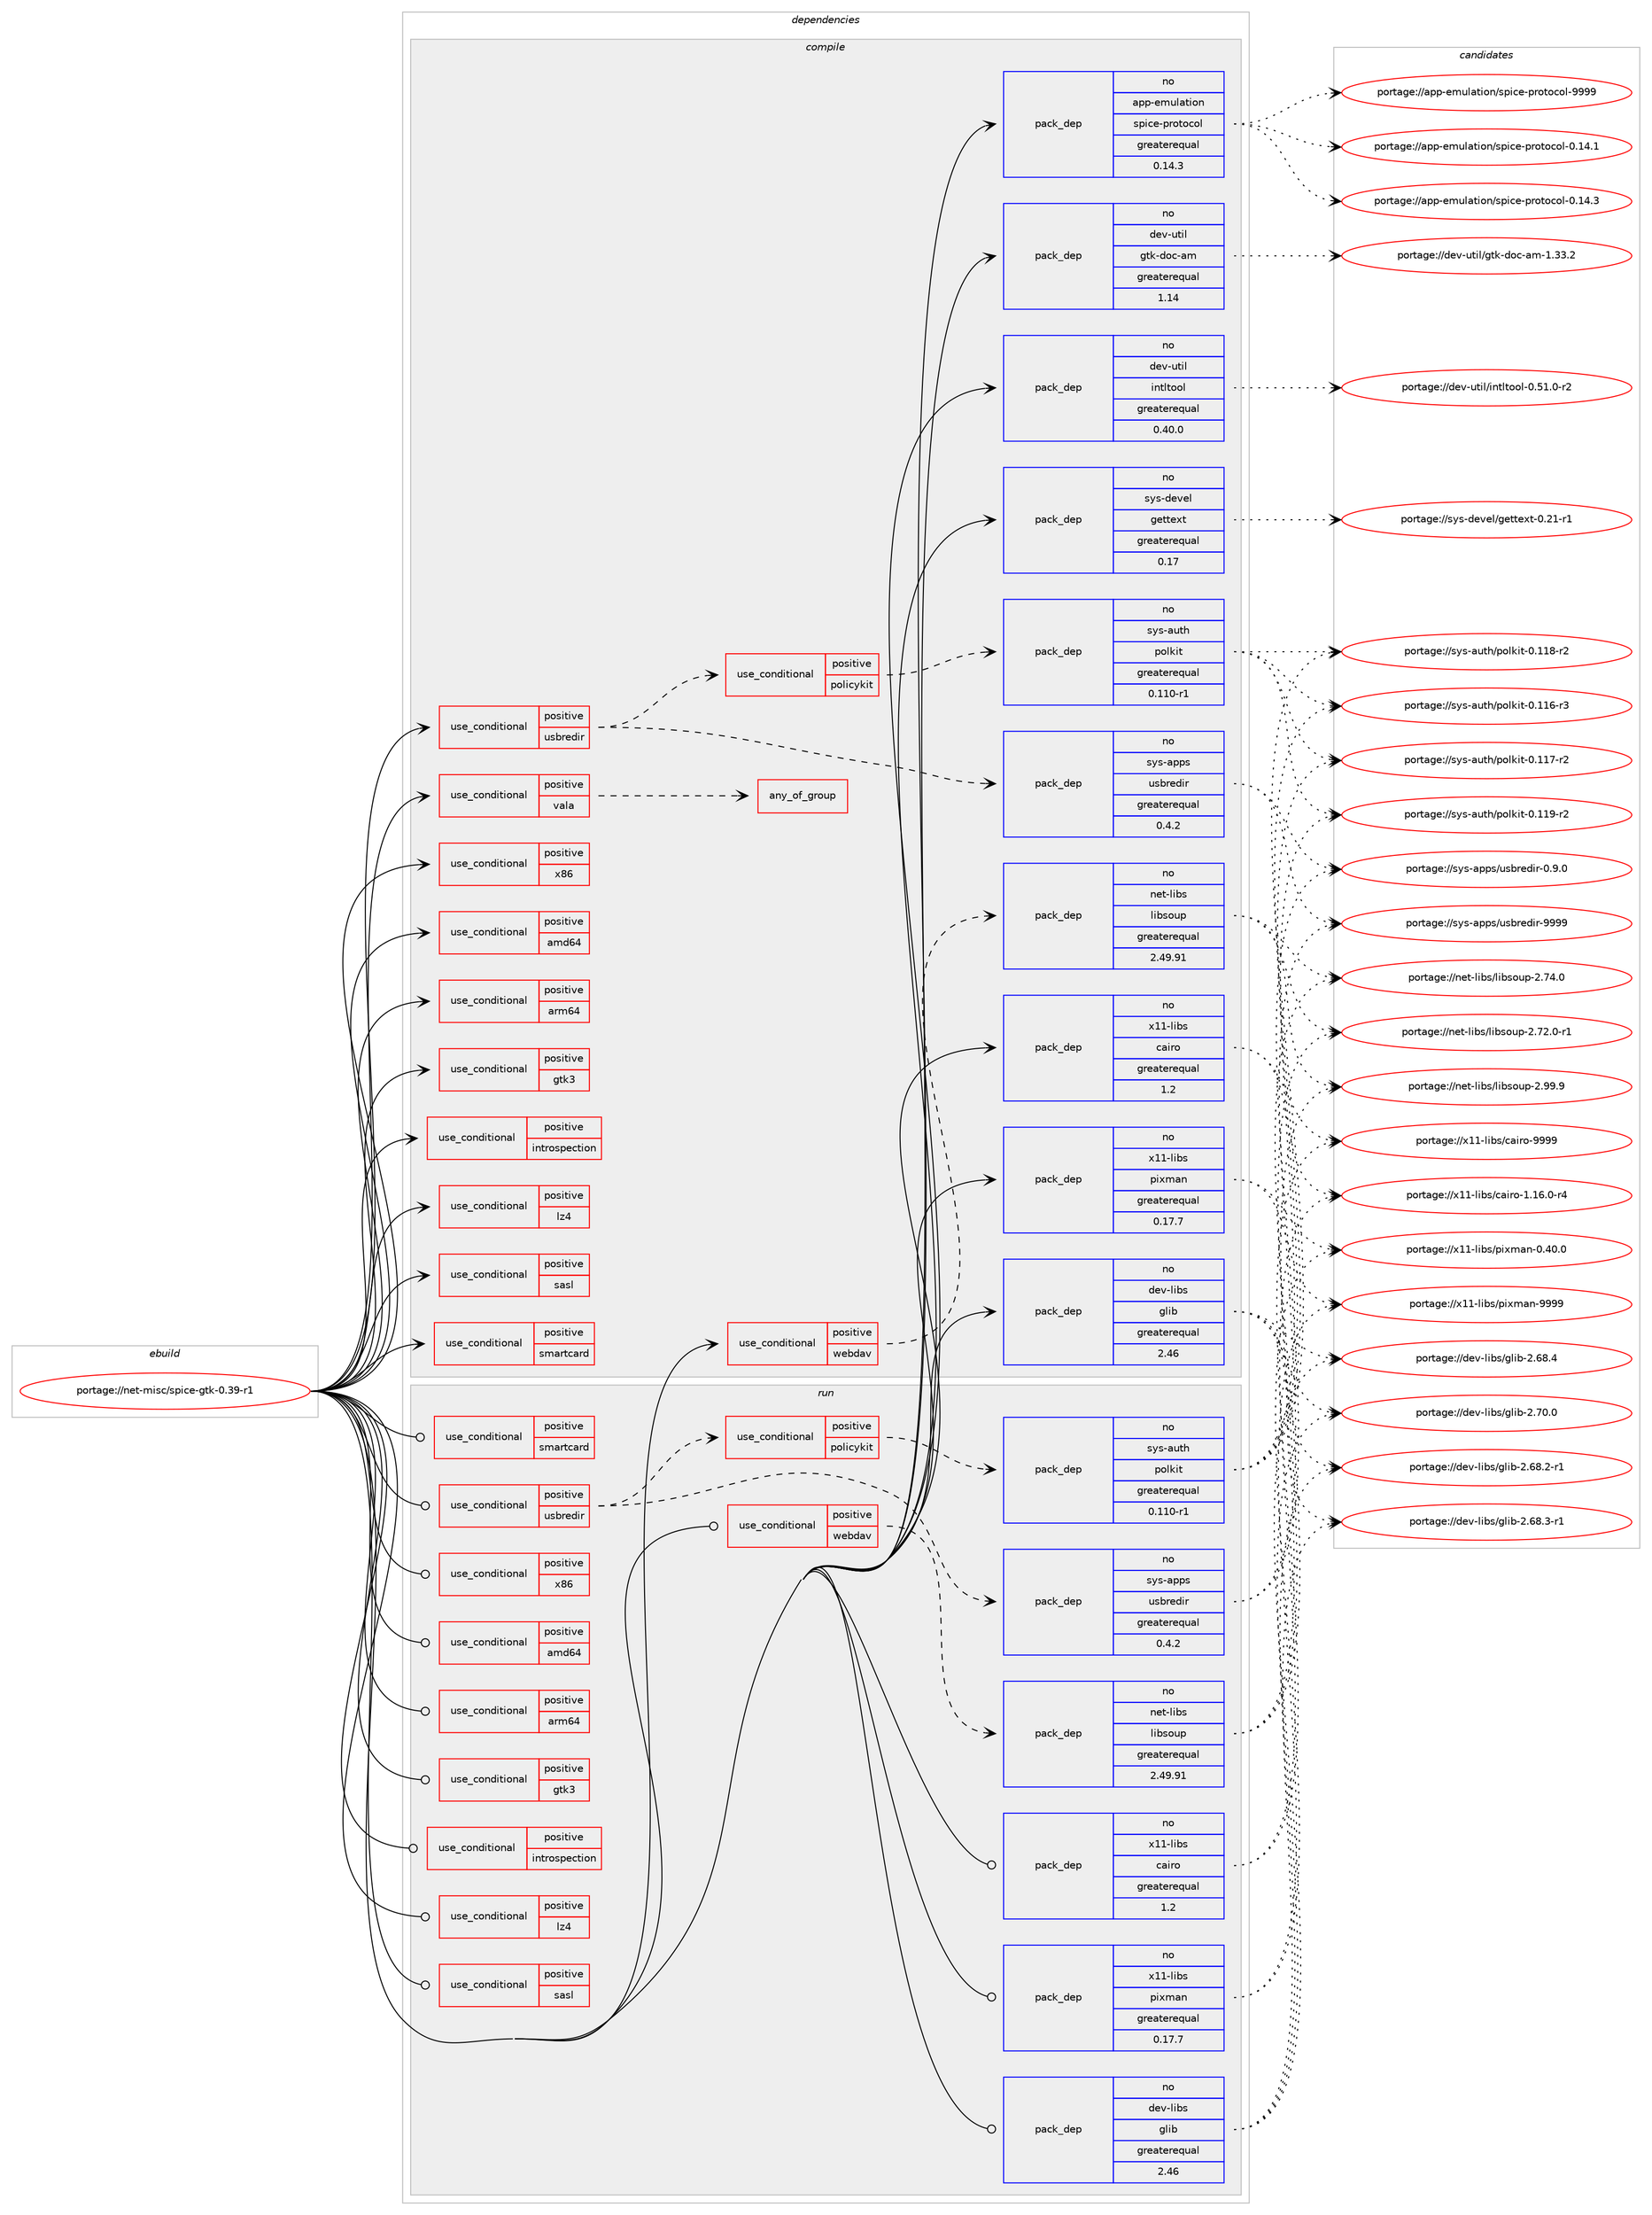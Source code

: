 digraph prolog {

# *************
# Graph options
# *************

newrank=true;
concentrate=true;
compound=true;
graph [rankdir=LR,fontname=Helvetica,fontsize=10,ranksep=1.5];#, ranksep=2.5, nodesep=0.2];
edge  [arrowhead=vee];
node  [fontname=Helvetica,fontsize=10];

# **********
# The ebuild
# **********

subgraph cluster_leftcol {
color=gray;
rank=same;
label=<<i>ebuild</i>>;
id [label="portage://net-misc/spice-gtk-0.39-r1", color=red, width=4, href="../net-misc/spice-gtk-0.39-r1.svg"];
}

# ****************
# The dependencies
# ****************

subgraph cluster_midcol {
color=gray;
label=<<i>dependencies</i>>;
subgraph cluster_compile {
fillcolor="#eeeeee";
style=filled;
label=<<i>compile</i>>;
subgraph cond232 {
dependency401 [label=<<TABLE BORDER="0" CELLBORDER="1" CELLSPACING="0" CELLPADDING="4"><TR><TD ROWSPAN="3" CELLPADDING="10">use_conditional</TD></TR><TR><TD>positive</TD></TR><TR><TD>amd64</TD></TR></TABLE>>, shape=none, color=red];
# *** BEGIN UNKNOWN DEPENDENCY TYPE (TODO) ***
# dependency401 -> package_dependency(portage://net-misc/spice-gtk-0.39-r1,install,no,x11-libs,libva,none,[,,],any_same_slot,[])
# *** END UNKNOWN DEPENDENCY TYPE (TODO) ***

}
id:e -> dependency401:w [weight=20,style="solid",arrowhead="vee"];
subgraph cond233 {
dependency402 [label=<<TABLE BORDER="0" CELLBORDER="1" CELLSPACING="0" CELLPADDING="4"><TR><TD ROWSPAN="3" CELLPADDING="10">use_conditional</TD></TR><TR><TD>positive</TD></TR><TR><TD>arm64</TD></TR></TABLE>>, shape=none, color=red];
# *** BEGIN UNKNOWN DEPENDENCY TYPE (TODO) ***
# dependency402 -> package_dependency(portage://net-misc/spice-gtk-0.39-r1,install,no,x11-libs,libva,none,[,,],any_same_slot,[])
# *** END UNKNOWN DEPENDENCY TYPE (TODO) ***

}
id:e -> dependency402:w [weight=20,style="solid",arrowhead="vee"];
subgraph cond234 {
dependency403 [label=<<TABLE BORDER="0" CELLBORDER="1" CELLSPACING="0" CELLPADDING="4"><TR><TD ROWSPAN="3" CELLPADDING="10">use_conditional</TD></TR><TR><TD>positive</TD></TR><TR><TD>gtk3</TD></TR></TABLE>>, shape=none, color=red];
# *** BEGIN UNKNOWN DEPENDENCY TYPE (TODO) ***
# dependency403 -> package_dependency(portage://net-misc/spice-gtk-0.39-r1,install,no,x11-libs,gtk+,none,[,,],[slot(3)],[use(optenable(introspection),none)])
# *** END UNKNOWN DEPENDENCY TYPE (TODO) ***

}
id:e -> dependency403:w [weight=20,style="solid",arrowhead="vee"];
subgraph cond235 {
dependency404 [label=<<TABLE BORDER="0" CELLBORDER="1" CELLSPACING="0" CELLPADDING="4"><TR><TD ROWSPAN="3" CELLPADDING="10">use_conditional</TD></TR><TR><TD>positive</TD></TR><TR><TD>introspection</TD></TR></TABLE>>, shape=none, color=red];
# *** BEGIN UNKNOWN DEPENDENCY TYPE (TODO) ***
# dependency404 -> package_dependency(portage://net-misc/spice-gtk-0.39-r1,install,no,dev-libs,gobject-introspection,none,[,,],[],[])
# *** END UNKNOWN DEPENDENCY TYPE (TODO) ***

}
id:e -> dependency404:w [weight=20,style="solid",arrowhead="vee"];
subgraph cond236 {
dependency405 [label=<<TABLE BORDER="0" CELLBORDER="1" CELLSPACING="0" CELLPADDING="4"><TR><TD ROWSPAN="3" CELLPADDING="10">use_conditional</TD></TR><TR><TD>positive</TD></TR><TR><TD>lz4</TD></TR></TABLE>>, shape=none, color=red];
# *** BEGIN UNKNOWN DEPENDENCY TYPE (TODO) ***
# dependency405 -> package_dependency(portage://net-misc/spice-gtk-0.39-r1,install,no,app-arch,lz4,none,[,,],[],[])
# *** END UNKNOWN DEPENDENCY TYPE (TODO) ***

}
id:e -> dependency405:w [weight=20,style="solid",arrowhead="vee"];
subgraph cond237 {
dependency406 [label=<<TABLE BORDER="0" CELLBORDER="1" CELLSPACING="0" CELLPADDING="4"><TR><TD ROWSPAN="3" CELLPADDING="10">use_conditional</TD></TR><TR><TD>positive</TD></TR><TR><TD>sasl</TD></TR></TABLE>>, shape=none, color=red];
# *** BEGIN UNKNOWN DEPENDENCY TYPE (TODO) ***
# dependency406 -> package_dependency(portage://net-misc/spice-gtk-0.39-r1,install,no,dev-libs,cyrus-sasl,none,[,,],[],[])
# *** END UNKNOWN DEPENDENCY TYPE (TODO) ***

}
id:e -> dependency406:w [weight=20,style="solid",arrowhead="vee"];
subgraph cond238 {
dependency407 [label=<<TABLE BORDER="0" CELLBORDER="1" CELLSPACING="0" CELLPADDING="4"><TR><TD ROWSPAN="3" CELLPADDING="10">use_conditional</TD></TR><TR><TD>positive</TD></TR><TR><TD>smartcard</TD></TR></TABLE>>, shape=none, color=red];
# *** BEGIN UNKNOWN DEPENDENCY TYPE (TODO) ***
# dependency407 -> package_dependency(portage://net-misc/spice-gtk-0.39-r1,install,no,app-emulation,qemu,none,[,,],[],[use(enable(smartcard),none)])
# *** END UNKNOWN DEPENDENCY TYPE (TODO) ***

}
id:e -> dependency407:w [weight=20,style="solid",arrowhead="vee"];
subgraph cond239 {
dependency408 [label=<<TABLE BORDER="0" CELLBORDER="1" CELLSPACING="0" CELLPADDING="4"><TR><TD ROWSPAN="3" CELLPADDING="10">use_conditional</TD></TR><TR><TD>positive</TD></TR><TR><TD>usbredir</TD></TR></TABLE>>, shape=none, color=red];
# *** BEGIN UNKNOWN DEPENDENCY TYPE (TODO) ***
# dependency408 -> package_dependency(portage://net-misc/spice-gtk-0.39-r1,install,no,sys-apps,hwids,none,[,,],[],[])
# *** END UNKNOWN DEPENDENCY TYPE (TODO) ***

subgraph pack164 {
dependency409 [label=<<TABLE BORDER="0" CELLBORDER="1" CELLSPACING="0" CELLPADDING="4" WIDTH="220"><TR><TD ROWSPAN="6" CELLPADDING="30">pack_dep</TD></TR><TR><TD WIDTH="110">no</TD></TR><TR><TD>sys-apps</TD></TR><TR><TD>usbredir</TD></TR><TR><TD>greaterequal</TD></TR><TR><TD>0.4.2</TD></TR></TABLE>>, shape=none, color=blue];
}
dependency408:e -> dependency409:w [weight=20,style="dashed",arrowhead="vee"];
# *** BEGIN UNKNOWN DEPENDENCY TYPE (TODO) ***
# dependency408 -> package_dependency(portage://net-misc/spice-gtk-0.39-r1,install,no,virtual,libusb,none,[,,],[slot(1)],[])
# *** END UNKNOWN DEPENDENCY TYPE (TODO) ***

subgraph cond240 {
dependency410 [label=<<TABLE BORDER="0" CELLBORDER="1" CELLSPACING="0" CELLPADDING="4"><TR><TD ROWSPAN="3" CELLPADDING="10">use_conditional</TD></TR><TR><TD>positive</TD></TR><TR><TD>policykit</TD></TR></TABLE>>, shape=none, color=red];
# *** BEGIN UNKNOWN DEPENDENCY TYPE (TODO) ***
# dependency410 -> package_dependency(portage://net-misc/spice-gtk-0.39-r1,install,no,sys-apps,acl,none,[,,],[],[])
# *** END UNKNOWN DEPENDENCY TYPE (TODO) ***

subgraph pack165 {
dependency411 [label=<<TABLE BORDER="0" CELLBORDER="1" CELLSPACING="0" CELLPADDING="4" WIDTH="220"><TR><TD ROWSPAN="6" CELLPADDING="30">pack_dep</TD></TR><TR><TD WIDTH="110">no</TD></TR><TR><TD>sys-auth</TD></TR><TR><TD>polkit</TD></TR><TR><TD>greaterequal</TD></TR><TR><TD>0.110-r1</TD></TR></TABLE>>, shape=none, color=blue];
}
dependency410:e -> dependency411:w [weight=20,style="dashed",arrowhead="vee"];
}
dependency408:e -> dependency410:w [weight=20,style="dashed",arrowhead="vee"];
}
id:e -> dependency408:w [weight=20,style="solid",arrowhead="vee"];
subgraph cond241 {
dependency412 [label=<<TABLE BORDER="0" CELLBORDER="1" CELLSPACING="0" CELLPADDING="4"><TR><TD ROWSPAN="3" CELLPADDING="10">use_conditional</TD></TR><TR><TD>positive</TD></TR><TR><TD>vala</TD></TR></TABLE>>, shape=none, color=red];
subgraph any7 {
dependency413 [label=<<TABLE BORDER="0" CELLBORDER="1" CELLSPACING="0" CELLPADDING="4"><TR><TD CELLPADDING="10">any_of_group</TD></TR></TABLE>>, shape=none, color=red];# *** BEGIN UNKNOWN DEPENDENCY TYPE (TODO) ***
# dependency413 -> package_dependency(portage://net-misc/spice-gtk-0.39-r1,install,no,dev-lang,vala,none,[,,],[slot(0.52)],[use(enable(vapigen),positive)])
# *** END UNKNOWN DEPENDENCY TYPE (TODO) ***

# *** BEGIN UNKNOWN DEPENDENCY TYPE (TODO) ***
# dependency413 -> package_dependency(portage://net-misc/spice-gtk-0.39-r1,install,no,dev-lang,vala,none,[,,],[slot(0.50)],[use(enable(vapigen),positive)])
# *** END UNKNOWN DEPENDENCY TYPE (TODO) ***

# *** BEGIN UNKNOWN DEPENDENCY TYPE (TODO) ***
# dependency413 -> package_dependency(portage://net-misc/spice-gtk-0.39-r1,install,no,dev-lang,vala,none,[,,],[slot(0.48)],[use(enable(vapigen),positive)])
# *** END UNKNOWN DEPENDENCY TYPE (TODO) ***

# *** BEGIN UNKNOWN DEPENDENCY TYPE (TODO) ***
# dependency413 -> package_dependency(portage://net-misc/spice-gtk-0.39-r1,install,no,dev-lang,vala,none,[,,],[slot(0.46)],[use(enable(vapigen),positive)])
# *** END UNKNOWN DEPENDENCY TYPE (TODO) ***

# *** BEGIN UNKNOWN DEPENDENCY TYPE (TODO) ***
# dependency413 -> package_dependency(portage://net-misc/spice-gtk-0.39-r1,install,no,dev-lang,vala,none,[,,],[slot(0.44)],[use(enable(vapigen),positive)])
# *** END UNKNOWN DEPENDENCY TYPE (TODO) ***

}
dependency412:e -> dependency413:w [weight=20,style="dashed",arrowhead="vee"];
}
id:e -> dependency412:w [weight=20,style="solid",arrowhead="vee"];
subgraph cond242 {
dependency414 [label=<<TABLE BORDER="0" CELLBORDER="1" CELLSPACING="0" CELLPADDING="4"><TR><TD ROWSPAN="3" CELLPADDING="10">use_conditional</TD></TR><TR><TD>positive</TD></TR><TR><TD>webdav</TD></TR></TABLE>>, shape=none, color=red];
# *** BEGIN UNKNOWN DEPENDENCY TYPE (TODO) ***
# dependency414 -> package_dependency(portage://net-misc/spice-gtk-0.39-r1,install,no,net-libs,phodav,none,[,,],[slot(2.0)],[])
# *** END UNKNOWN DEPENDENCY TYPE (TODO) ***

subgraph pack166 {
dependency415 [label=<<TABLE BORDER="0" CELLBORDER="1" CELLSPACING="0" CELLPADDING="4" WIDTH="220"><TR><TD ROWSPAN="6" CELLPADDING="30">pack_dep</TD></TR><TR><TD WIDTH="110">no</TD></TR><TR><TD>net-libs</TD></TR><TR><TD>libsoup</TD></TR><TR><TD>greaterequal</TD></TR><TR><TD>2.49.91</TD></TR></TABLE>>, shape=none, color=blue];
}
dependency414:e -> dependency415:w [weight=20,style="dashed",arrowhead="vee"];
}
id:e -> dependency414:w [weight=20,style="solid",arrowhead="vee"];
subgraph cond243 {
dependency416 [label=<<TABLE BORDER="0" CELLBORDER="1" CELLSPACING="0" CELLPADDING="4"><TR><TD ROWSPAN="3" CELLPADDING="10">use_conditional</TD></TR><TR><TD>positive</TD></TR><TR><TD>x86</TD></TR></TABLE>>, shape=none, color=red];
# *** BEGIN UNKNOWN DEPENDENCY TYPE (TODO) ***
# dependency416 -> package_dependency(portage://net-misc/spice-gtk-0.39-r1,install,no,x11-libs,libva,none,[,,],any_same_slot,[])
# *** END UNKNOWN DEPENDENCY TYPE (TODO) ***

}
id:e -> dependency416:w [weight=20,style="solid",arrowhead="vee"];
subgraph pack167 {
dependency417 [label=<<TABLE BORDER="0" CELLBORDER="1" CELLSPACING="0" CELLPADDING="4" WIDTH="220"><TR><TD ROWSPAN="6" CELLPADDING="30">pack_dep</TD></TR><TR><TD WIDTH="110">no</TD></TR><TR><TD>app-emulation</TD></TR><TR><TD>spice-protocol</TD></TR><TR><TD>greaterequal</TD></TR><TR><TD>0.14.3</TD></TR></TABLE>>, shape=none, color=blue];
}
id:e -> dependency417:w [weight=20,style="solid",arrowhead="vee"];
subgraph pack168 {
dependency418 [label=<<TABLE BORDER="0" CELLBORDER="1" CELLSPACING="0" CELLPADDING="4" WIDTH="220"><TR><TD ROWSPAN="6" CELLPADDING="30">pack_dep</TD></TR><TR><TD WIDTH="110">no</TD></TR><TR><TD>dev-libs</TD></TR><TR><TD>glib</TD></TR><TR><TD>greaterequal</TD></TR><TR><TD>2.46</TD></TR></TABLE>>, shape=none, color=blue];
}
id:e -> dependency418:w [weight=20,style="solid",arrowhead="vee"];
# *** BEGIN UNKNOWN DEPENDENCY TYPE (TODO) ***
# id -> package_dependency(portage://net-misc/spice-gtk-0.39-r1,install,no,dev-libs,json-glib,none,[,,],[slot(0),equal],[])
# *** END UNKNOWN DEPENDENCY TYPE (TODO) ***

# *** BEGIN UNKNOWN DEPENDENCY TYPE (TODO) ***
# id -> package_dependency(portage://net-misc/spice-gtk-0.39-r1,install,no,dev-libs,openssl,none,[,,],[slot(0),equal],[])
# *** END UNKNOWN DEPENDENCY TYPE (TODO) ***

# *** BEGIN UNKNOWN DEPENDENCY TYPE (TODO) ***
# id -> package_dependency(portage://net-misc/spice-gtk-0.39-r1,install,no,dev-perl,Text-CSV,none,[,,],[],[])
# *** END UNKNOWN DEPENDENCY TYPE (TODO) ***

# *** BEGIN UNKNOWN DEPENDENCY TYPE (TODO) ***
# id -> package_dependency(portage://net-misc/spice-gtk-0.39-r1,install,no,dev-util,glib-utils,none,[,,],[],[])
# *** END UNKNOWN DEPENDENCY TYPE (TODO) ***

subgraph pack169 {
dependency419 [label=<<TABLE BORDER="0" CELLBORDER="1" CELLSPACING="0" CELLPADDING="4" WIDTH="220"><TR><TD ROWSPAN="6" CELLPADDING="30">pack_dep</TD></TR><TR><TD WIDTH="110">no</TD></TR><TR><TD>dev-util</TD></TR><TR><TD>gtk-doc-am</TD></TR><TR><TD>greaterequal</TD></TR><TR><TD>1.14</TD></TR></TABLE>>, shape=none, color=blue];
}
id:e -> dependency419:w [weight=20,style="solid",arrowhead="vee"];
subgraph pack170 {
dependency420 [label=<<TABLE BORDER="0" CELLBORDER="1" CELLSPACING="0" CELLPADDING="4" WIDTH="220"><TR><TD ROWSPAN="6" CELLPADDING="30">pack_dep</TD></TR><TR><TD WIDTH="110">no</TD></TR><TR><TD>dev-util</TD></TR><TR><TD>intltool</TD></TR><TR><TD>greaterequal</TD></TR><TR><TD>0.40.0</TD></TR></TABLE>>, shape=none, color=blue];
}
id:e -> dependency420:w [weight=20,style="solid",arrowhead="vee"];
# *** BEGIN UNKNOWN DEPENDENCY TYPE (TODO) ***
# id -> package_dependency(portage://net-misc/spice-gtk-0.39-r1,install,no,media-libs,gst-plugins-base,none,[,,],[slot(1.0)],[])
# *** END UNKNOWN DEPENDENCY TYPE (TODO) ***

# *** BEGIN UNKNOWN DEPENDENCY TYPE (TODO) ***
# id -> package_dependency(portage://net-misc/spice-gtk-0.39-r1,install,no,media-libs,gst-plugins-good,none,[,,],[slot(1.0)],[])
# *** END UNKNOWN DEPENDENCY TYPE (TODO) ***

# *** BEGIN UNKNOWN DEPENDENCY TYPE (TODO) ***
# id -> package_dependency(portage://net-misc/spice-gtk-0.39-r1,install,no,media-libs,gstreamer,none,[,,],[slot(1.0)],[use(optenable(introspection),none)])
# *** END UNKNOWN DEPENDENCY TYPE (TODO) ***

# *** BEGIN UNKNOWN DEPENDENCY TYPE (TODO) ***
# id -> package_dependency(portage://net-misc/spice-gtk-0.39-r1,install,no,media-libs,opus,none,[,,],[],[])
# *** END UNKNOWN DEPENDENCY TYPE (TODO) ***

subgraph pack171 {
dependency421 [label=<<TABLE BORDER="0" CELLBORDER="1" CELLSPACING="0" CELLPADDING="4" WIDTH="220"><TR><TD ROWSPAN="6" CELLPADDING="30">pack_dep</TD></TR><TR><TD WIDTH="110">no</TD></TR><TR><TD>sys-devel</TD></TR><TR><TD>gettext</TD></TR><TR><TD>greaterequal</TD></TR><TR><TD>0.17</TD></TR></TABLE>>, shape=none, color=blue];
}
id:e -> dependency421:w [weight=20,style="solid",arrowhead="vee"];
# *** BEGIN UNKNOWN DEPENDENCY TYPE (TODO) ***
# id -> package_dependency(portage://net-misc/spice-gtk-0.39-r1,install,no,sys-libs,zlib,none,[,,],[],[])
# *** END UNKNOWN DEPENDENCY TYPE (TODO) ***

# *** BEGIN UNKNOWN DEPENDENCY TYPE (TODO) ***
# id -> package_dependency(portage://net-misc/spice-gtk-0.39-r1,install,no,virtual,jpeg,none,[,,],[slot(0),equal],[])
# *** END UNKNOWN DEPENDENCY TYPE (TODO) ***

# *** BEGIN UNKNOWN DEPENDENCY TYPE (TODO) ***
# id -> package_dependency(portage://net-misc/spice-gtk-0.39-r1,install,no,virtual,pkgconfig,none,[,,],[],[])
# *** END UNKNOWN DEPENDENCY TYPE (TODO) ***

subgraph pack172 {
dependency422 [label=<<TABLE BORDER="0" CELLBORDER="1" CELLSPACING="0" CELLPADDING="4" WIDTH="220"><TR><TD ROWSPAN="6" CELLPADDING="30">pack_dep</TD></TR><TR><TD WIDTH="110">no</TD></TR><TR><TD>x11-libs</TD></TR><TR><TD>cairo</TD></TR><TR><TD>greaterequal</TD></TR><TR><TD>1.2</TD></TR></TABLE>>, shape=none, color=blue];
}
id:e -> dependency422:w [weight=20,style="solid",arrowhead="vee"];
subgraph pack173 {
dependency423 [label=<<TABLE BORDER="0" CELLBORDER="1" CELLSPACING="0" CELLPADDING="4" WIDTH="220"><TR><TD ROWSPAN="6" CELLPADDING="30">pack_dep</TD></TR><TR><TD WIDTH="110">no</TD></TR><TR><TD>x11-libs</TD></TR><TR><TD>pixman</TD></TR><TR><TD>greaterequal</TD></TR><TR><TD>0.17.7</TD></TR></TABLE>>, shape=none, color=blue];
}
id:e -> dependency423:w [weight=20,style="solid",arrowhead="vee"];
}
subgraph cluster_compileandrun {
fillcolor="#eeeeee";
style=filled;
label=<<i>compile and run</i>>;
}
subgraph cluster_run {
fillcolor="#eeeeee";
style=filled;
label=<<i>run</i>>;
subgraph cond244 {
dependency424 [label=<<TABLE BORDER="0" CELLBORDER="1" CELLSPACING="0" CELLPADDING="4"><TR><TD ROWSPAN="3" CELLPADDING="10">use_conditional</TD></TR><TR><TD>positive</TD></TR><TR><TD>amd64</TD></TR></TABLE>>, shape=none, color=red];
# *** BEGIN UNKNOWN DEPENDENCY TYPE (TODO) ***
# dependency424 -> package_dependency(portage://net-misc/spice-gtk-0.39-r1,run,no,x11-libs,libva,none,[,,],any_same_slot,[])
# *** END UNKNOWN DEPENDENCY TYPE (TODO) ***

}
id:e -> dependency424:w [weight=20,style="solid",arrowhead="odot"];
subgraph cond245 {
dependency425 [label=<<TABLE BORDER="0" CELLBORDER="1" CELLSPACING="0" CELLPADDING="4"><TR><TD ROWSPAN="3" CELLPADDING="10">use_conditional</TD></TR><TR><TD>positive</TD></TR><TR><TD>arm64</TD></TR></TABLE>>, shape=none, color=red];
# *** BEGIN UNKNOWN DEPENDENCY TYPE (TODO) ***
# dependency425 -> package_dependency(portage://net-misc/spice-gtk-0.39-r1,run,no,x11-libs,libva,none,[,,],any_same_slot,[])
# *** END UNKNOWN DEPENDENCY TYPE (TODO) ***

}
id:e -> dependency425:w [weight=20,style="solid",arrowhead="odot"];
subgraph cond246 {
dependency426 [label=<<TABLE BORDER="0" CELLBORDER="1" CELLSPACING="0" CELLPADDING="4"><TR><TD ROWSPAN="3" CELLPADDING="10">use_conditional</TD></TR><TR><TD>positive</TD></TR><TR><TD>gtk3</TD></TR></TABLE>>, shape=none, color=red];
# *** BEGIN UNKNOWN DEPENDENCY TYPE (TODO) ***
# dependency426 -> package_dependency(portage://net-misc/spice-gtk-0.39-r1,run,no,x11-libs,gtk+,none,[,,],[slot(3)],[use(optenable(introspection),none)])
# *** END UNKNOWN DEPENDENCY TYPE (TODO) ***

}
id:e -> dependency426:w [weight=20,style="solid",arrowhead="odot"];
subgraph cond247 {
dependency427 [label=<<TABLE BORDER="0" CELLBORDER="1" CELLSPACING="0" CELLPADDING="4"><TR><TD ROWSPAN="3" CELLPADDING="10">use_conditional</TD></TR><TR><TD>positive</TD></TR><TR><TD>introspection</TD></TR></TABLE>>, shape=none, color=red];
# *** BEGIN UNKNOWN DEPENDENCY TYPE (TODO) ***
# dependency427 -> package_dependency(portage://net-misc/spice-gtk-0.39-r1,run,no,dev-libs,gobject-introspection,none,[,,],[],[])
# *** END UNKNOWN DEPENDENCY TYPE (TODO) ***

}
id:e -> dependency427:w [weight=20,style="solid",arrowhead="odot"];
subgraph cond248 {
dependency428 [label=<<TABLE BORDER="0" CELLBORDER="1" CELLSPACING="0" CELLPADDING="4"><TR><TD ROWSPAN="3" CELLPADDING="10">use_conditional</TD></TR><TR><TD>positive</TD></TR><TR><TD>lz4</TD></TR></TABLE>>, shape=none, color=red];
# *** BEGIN UNKNOWN DEPENDENCY TYPE (TODO) ***
# dependency428 -> package_dependency(portage://net-misc/spice-gtk-0.39-r1,run,no,app-arch,lz4,none,[,,],[],[])
# *** END UNKNOWN DEPENDENCY TYPE (TODO) ***

}
id:e -> dependency428:w [weight=20,style="solid",arrowhead="odot"];
subgraph cond249 {
dependency429 [label=<<TABLE BORDER="0" CELLBORDER="1" CELLSPACING="0" CELLPADDING="4"><TR><TD ROWSPAN="3" CELLPADDING="10">use_conditional</TD></TR><TR><TD>positive</TD></TR><TR><TD>sasl</TD></TR></TABLE>>, shape=none, color=red];
# *** BEGIN UNKNOWN DEPENDENCY TYPE (TODO) ***
# dependency429 -> package_dependency(portage://net-misc/spice-gtk-0.39-r1,run,no,dev-libs,cyrus-sasl,none,[,,],[],[])
# *** END UNKNOWN DEPENDENCY TYPE (TODO) ***

}
id:e -> dependency429:w [weight=20,style="solid",arrowhead="odot"];
subgraph cond250 {
dependency430 [label=<<TABLE BORDER="0" CELLBORDER="1" CELLSPACING="0" CELLPADDING="4"><TR><TD ROWSPAN="3" CELLPADDING="10">use_conditional</TD></TR><TR><TD>positive</TD></TR><TR><TD>smartcard</TD></TR></TABLE>>, shape=none, color=red];
# *** BEGIN UNKNOWN DEPENDENCY TYPE (TODO) ***
# dependency430 -> package_dependency(portage://net-misc/spice-gtk-0.39-r1,run,no,app-emulation,qemu,none,[,,],[],[use(enable(smartcard),none)])
# *** END UNKNOWN DEPENDENCY TYPE (TODO) ***

}
id:e -> dependency430:w [weight=20,style="solid",arrowhead="odot"];
subgraph cond251 {
dependency431 [label=<<TABLE BORDER="0" CELLBORDER="1" CELLSPACING="0" CELLPADDING="4"><TR><TD ROWSPAN="3" CELLPADDING="10">use_conditional</TD></TR><TR><TD>positive</TD></TR><TR><TD>usbredir</TD></TR></TABLE>>, shape=none, color=red];
# *** BEGIN UNKNOWN DEPENDENCY TYPE (TODO) ***
# dependency431 -> package_dependency(portage://net-misc/spice-gtk-0.39-r1,run,no,sys-apps,hwids,none,[,,],[],[])
# *** END UNKNOWN DEPENDENCY TYPE (TODO) ***

subgraph pack174 {
dependency432 [label=<<TABLE BORDER="0" CELLBORDER="1" CELLSPACING="0" CELLPADDING="4" WIDTH="220"><TR><TD ROWSPAN="6" CELLPADDING="30">pack_dep</TD></TR><TR><TD WIDTH="110">no</TD></TR><TR><TD>sys-apps</TD></TR><TR><TD>usbredir</TD></TR><TR><TD>greaterequal</TD></TR><TR><TD>0.4.2</TD></TR></TABLE>>, shape=none, color=blue];
}
dependency431:e -> dependency432:w [weight=20,style="dashed",arrowhead="vee"];
# *** BEGIN UNKNOWN DEPENDENCY TYPE (TODO) ***
# dependency431 -> package_dependency(portage://net-misc/spice-gtk-0.39-r1,run,no,virtual,libusb,none,[,,],[slot(1)],[])
# *** END UNKNOWN DEPENDENCY TYPE (TODO) ***

subgraph cond252 {
dependency433 [label=<<TABLE BORDER="0" CELLBORDER="1" CELLSPACING="0" CELLPADDING="4"><TR><TD ROWSPAN="3" CELLPADDING="10">use_conditional</TD></TR><TR><TD>positive</TD></TR><TR><TD>policykit</TD></TR></TABLE>>, shape=none, color=red];
# *** BEGIN UNKNOWN DEPENDENCY TYPE (TODO) ***
# dependency433 -> package_dependency(portage://net-misc/spice-gtk-0.39-r1,run,no,sys-apps,acl,none,[,,],[],[])
# *** END UNKNOWN DEPENDENCY TYPE (TODO) ***

subgraph pack175 {
dependency434 [label=<<TABLE BORDER="0" CELLBORDER="1" CELLSPACING="0" CELLPADDING="4" WIDTH="220"><TR><TD ROWSPAN="6" CELLPADDING="30">pack_dep</TD></TR><TR><TD WIDTH="110">no</TD></TR><TR><TD>sys-auth</TD></TR><TR><TD>polkit</TD></TR><TR><TD>greaterequal</TD></TR><TR><TD>0.110-r1</TD></TR></TABLE>>, shape=none, color=blue];
}
dependency433:e -> dependency434:w [weight=20,style="dashed",arrowhead="vee"];
}
dependency431:e -> dependency433:w [weight=20,style="dashed",arrowhead="vee"];
}
id:e -> dependency431:w [weight=20,style="solid",arrowhead="odot"];
subgraph cond253 {
dependency435 [label=<<TABLE BORDER="0" CELLBORDER="1" CELLSPACING="0" CELLPADDING="4"><TR><TD ROWSPAN="3" CELLPADDING="10">use_conditional</TD></TR><TR><TD>positive</TD></TR><TR><TD>webdav</TD></TR></TABLE>>, shape=none, color=red];
# *** BEGIN UNKNOWN DEPENDENCY TYPE (TODO) ***
# dependency435 -> package_dependency(portage://net-misc/spice-gtk-0.39-r1,run,no,net-libs,phodav,none,[,,],[slot(2.0)],[])
# *** END UNKNOWN DEPENDENCY TYPE (TODO) ***

subgraph pack176 {
dependency436 [label=<<TABLE BORDER="0" CELLBORDER="1" CELLSPACING="0" CELLPADDING="4" WIDTH="220"><TR><TD ROWSPAN="6" CELLPADDING="30">pack_dep</TD></TR><TR><TD WIDTH="110">no</TD></TR><TR><TD>net-libs</TD></TR><TR><TD>libsoup</TD></TR><TR><TD>greaterequal</TD></TR><TR><TD>2.49.91</TD></TR></TABLE>>, shape=none, color=blue];
}
dependency435:e -> dependency436:w [weight=20,style="dashed",arrowhead="vee"];
}
id:e -> dependency435:w [weight=20,style="solid",arrowhead="odot"];
subgraph cond254 {
dependency437 [label=<<TABLE BORDER="0" CELLBORDER="1" CELLSPACING="0" CELLPADDING="4"><TR><TD ROWSPAN="3" CELLPADDING="10">use_conditional</TD></TR><TR><TD>positive</TD></TR><TR><TD>x86</TD></TR></TABLE>>, shape=none, color=red];
# *** BEGIN UNKNOWN DEPENDENCY TYPE (TODO) ***
# dependency437 -> package_dependency(portage://net-misc/spice-gtk-0.39-r1,run,no,x11-libs,libva,none,[,,],any_same_slot,[])
# *** END UNKNOWN DEPENDENCY TYPE (TODO) ***

}
id:e -> dependency437:w [weight=20,style="solid",arrowhead="odot"];
subgraph pack177 {
dependency438 [label=<<TABLE BORDER="0" CELLBORDER="1" CELLSPACING="0" CELLPADDING="4" WIDTH="220"><TR><TD ROWSPAN="6" CELLPADDING="30">pack_dep</TD></TR><TR><TD WIDTH="110">no</TD></TR><TR><TD>dev-libs</TD></TR><TR><TD>glib</TD></TR><TR><TD>greaterequal</TD></TR><TR><TD>2.46</TD></TR></TABLE>>, shape=none, color=blue];
}
id:e -> dependency438:w [weight=20,style="solid",arrowhead="odot"];
# *** BEGIN UNKNOWN DEPENDENCY TYPE (TODO) ***
# id -> package_dependency(portage://net-misc/spice-gtk-0.39-r1,run,no,dev-libs,json-glib,none,[,,],[slot(0),equal],[])
# *** END UNKNOWN DEPENDENCY TYPE (TODO) ***

# *** BEGIN UNKNOWN DEPENDENCY TYPE (TODO) ***
# id -> package_dependency(portage://net-misc/spice-gtk-0.39-r1,run,no,dev-libs,openssl,none,[,,],[slot(0),equal],[])
# *** END UNKNOWN DEPENDENCY TYPE (TODO) ***

# *** BEGIN UNKNOWN DEPENDENCY TYPE (TODO) ***
# id -> package_dependency(portage://net-misc/spice-gtk-0.39-r1,run,no,media-libs,gst-plugins-base,none,[,,],[slot(1.0)],[])
# *** END UNKNOWN DEPENDENCY TYPE (TODO) ***

# *** BEGIN UNKNOWN DEPENDENCY TYPE (TODO) ***
# id -> package_dependency(portage://net-misc/spice-gtk-0.39-r1,run,no,media-libs,gst-plugins-good,none,[,,],[slot(1.0)],[])
# *** END UNKNOWN DEPENDENCY TYPE (TODO) ***

# *** BEGIN UNKNOWN DEPENDENCY TYPE (TODO) ***
# id -> package_dependency(portage://net-misc/spice-gtk-0.39-r1,run,no,media-libs,gstreamer,none,[,,],[slot(1.0)],[use(optenable(introspection),none)])
# *** END UNKNOWN DEPENDENCY TYPE (TODO) ***

# *** BEGIN UNKNOWN DEPENDENCY TYPE (TODO) ***
# id -> package_dependency(portage://net-misc/spice-gtk-0.39-r1,run,no,media-libs,opus,none,[,,],[],[])
# *** END UNKNOWN DEPENDENCY TYPE (TODO) ***

# *** BEGIN UNKNOWN DEPENDENCY TYPE (TODO) ***
# id -> package_dependency(portage://net-misc/spice-gtk-0.39-r1,run,no,sys-libs,zlib,none,[,,],[],[])
# *** END UNKNOWN DEPENDENCY TYPE (TODO) ***

# *** BEGIN UNKNOWN DEPENDENCY TYPE (TODO) ***
# id -> package_dependency(portage://net-misc/spice-gtk-0.39-r1,run,no,virtual,jpeg,none,[,,],[slot(0),equal],[])
# *** END UNKNOWN DEPENDENCY TYPE (TODO) ***

subgraph pack178 {
dependency439 [label=<<TABLE BORDER="0" CELLBORDER="1" CELLSPACING="0" CELLPADDING="4" WIDTH="220"><TR><TD ROWSPAN="6" CELLPADDING="30">pack_dep</TD></TR><TR><TD WIDTH="110">no</TD></TR><TR><TD>x11-libs</TD></TR><TR><TD>cairo</TD></TR><TR><TD>greaterequal</TD></TR><TR><TD>1.2</TD></TR></TABLE>>, shape=none, color=blue];
}
id:e -> dependency439:w [weight=20,style="solid",arrowhead="odot"];
subgraph pack179 {
dependency440 [label=<<TABLE BORDER="0" CELLBORDER="1" CELLSPACING="0" CELLPADDING="4" WIDTH="220"><TR><TD ROWSPAN="6" CELLPADDING="30">pack_dep</TD></TR><TR><TD WIDTH="110">no</TD></TR><TR><TD>x11-libs</TD></TR><TR><TD>pixman</TD></TR><TR><TD>greaterequal</TD></TR><TR><TD>0.17.7</TD></TR></TABLE>>, shape=none, color=blue];
}
id:e -> dependency440:w [weight=20,style="solid",arrowhead="odot"];
}
}

# **************
# The candidates
# **************

subgraph cluster_choices {
rank=same;
color=gray;
label=<<i>candidates</i>>;

subgraph choice164 {
color=black;
nodesep=1;
choice11512111545971121121154711711598114101100105114454846574648 [label="portage://sys-apps/usbredir-0.9.0", color=red, width=4,href="../sys-apps/usbredir-0.9.0.svg"];
choice115121115459711211211547117115981141011001051144557575757 [label="portage://sys-apps/usbredir-9999", color=red, width=4,href="../sys-apps/usbredir-9999.svg"];
dependency409:e -> choice11512111545971121121154711711598114101100105114454846574648:w [style=dotted,weight="100"];
dependency409:e -> choice115121115459711211211547117115981141011001051144557575757:w [style=dotted,weight="100"];
}
subgraph choice165 {
color=black;
nodesep=1;
choice1151211154597117116104471121111081071051164548464949544511451 [label="portage://sys-auth/polkit-0.116-r3", color=red, width=4,href="../sys-auth/polkit-0.116-r3.svg"];
choice1151211154597117116104471121111081071051164548464949554511450 [label="portage://sys-auth/polkit-0.117-r2", color=red, width=4,href="../sys-auth/polkit-0.117-r2.svg"];
choice1151211154597117116104471121111081071051164548464949564511450 [label="portage://sys-auth/polkit-0.118-r2", color=red, width=4,href="../sys-auth/polkit-0.118-r2.svg"];
choice1151211154597117116104471121111081071051164548464949574511450 [label="portage://sys-auth/polkit-0.119-r2", color=red, width=4,href="../sys-auth/polkit-0.119-r2.svg"];
dependency411:e -> choice1151211154597117116104471121111081071051164548464949544511451:w [style=dotted,weight="100"];
dependency411:e -> choice1151211154597117116104471121111081071051164548464949554511450:w [style=dotted,weight="100"];
dependency411:e -> choice1151211154597117116104471121111081071051164548464949564511450:w [style=dotted,weight="100"];
dependency411:e -> choice1151211154597117116104471121111081071051164548464949574511450:w [style=dotted,weight="100"];
}
subgraph choice166 {
color=black;
nodesep=1;
choice11010111645108105981154710810598115111117112455046555046484511449 [label="portage://net-libs/libsoup-2.72.0-r1", color=red, width=4,href="../net-libs/libsoup-2.72.0-r1.svg"];
choice1101011164510810598115471081059811511111711245504655524648 [label="portage://net-libs/libsoup-2.74.0", color=red, width=4,href="../net-libs/libsoup-2.74.0.svg"];
choice1101011164510810598115471081059811511111711245504657574657 [label="portage://net-libs/libsoup-2.99.9", color=red, width=4,href="../net-libs/libsoup-2.99.9.svg"];
dependency415:e -> choice11010111645108105981154710810598115111117112455046555046484511449:w [style=dotted,weight="100"];
dependency415:e -> choice1101011164510810598115471081059811511111711245504655524648:w [style=dotted,weight="100"];
dependency415:e -> choice1101011164510810598115471081059811511111711245504657574657:w [style=dotted,weight="100"];
}
subgraph choice167 {
color=black;
nodesep=1;
choice9711211245101109117108971161051111104711511210599101451121141111161119911110845484649524649 [label="portage://app-emulation/spice-protocol-0.14.1", color=red, width=4,href="../app-emulation/spice-protocol-0.14.1.svg"];
choice9711211245101109117108971161051111104711511210599101451121141111161119911110845484649524651 [label="portage://app-emulation/spice-protocol-0.14.3", color=red, width=4,href="../app-emulation/spice-protocol-0.14.3.svg"];
choice971121124510110911710897116105111110471151121059910145112114111116111991111084557575757 [label="portage://app-emulation/spice-protocol-9999", color=red, width=4,href="../app-emulation/spice-protocol-9999.svg"];
dependency417:e -> choice9711211245101109117108971161051111104711511210599101451121141111161119911110845484649524649:w [style=dotted,weight="100"];
dependency417:e -> choice9711211245101109117108971161051111104711511210599101451121141111161119911110845484649524651:w [style=dotted,weight="100"];
dependency417:e -> choice971121124510110911710897116105111110471151121059910145112114111116111991111084557575757:w [style=dotted,weight="100"];
}
subgraph choice168 {
color=black;
nodesep=1;
choice10010111845108105981154710310810598455046545646504511449 [label="portage://dev-libs/glib-2.68.2-r1", color=red, width=4,href="../dev-libs/glib-2.68.2-r1.svg"];
choice10010111845108105981154710310810598455046545646514511449 [label="portage://dev-libs/glib-2.68.3-r1", color=red, width=4,href="../dev-libs/glib-2.68.3-r1.svg"];
choice1001011184510810598115471031081059845504654564652 [label="portage://dev-libs/glib-2.68.4", color=red, width=4,href="../dev-libs/glib-2.68.4.svg"];
choice1001011184510810598115471031081059845504655484648 [label="portage://dev-libs/glib-2.70.0", color=red, width=4,href="../dev-libs/glib-2.70.0.svg"];
dependency418:e -> choice10010111845108105981154710310810598455046545646504511449:w [style=dotted,weight="100"];
dependency418:e -> choice10010111845108105981154710310810598455046545646514511449:w [style=dotted,weight="100"];
dependency418:e -> choice1001011184510810598115471031081059845504654564652:w [style=dotted,weight="100"];
dependency418:e -> choice1001011184510810598115471031081059845504655484648:w [style=dotted,weight="100"];
}
subgraph choice169 {
color=black;
nodesep=1;
choice10010111845117116105108471031161074510011199459710945494651514650 [label="portage://dev-util/gtk-doc-am-1.33.2", color=red, width=4,href="../dev-util/gtk-doc-am-1.33.2.svg"];
dependency419:e -> choice10010111845117116105108471031161074510011199459710945494651514650:w [style=dotted,weight="100"];
}
subgraph choice170 {
color=black;
nodesep=1;
choice1001011184511711610510847105110116108116111111108454846534946484511450 [label="portage://dev-util/intltool-0.51.0-r2", color=red, width=4,href="../dev-util/intltool-0.51.0-r2.svg"];
dependency420:e -> choice1001011184511711610510847105110116108116111111108454846534946484511450:w [style=dotted,weight="100"];
}
subgraph choice171 {
color=black;
nodesep=1;
choice115121115451001011181011084710310111611610112011645484650494511449 [label="portage://sys-devel/gettext-0.21-r1", color=red, width=4,href="../sys-devel/gettext-0.21-r1.svg"];
dependency421:e -> choice115121115451001011181011084710310111611610112011645484650494511449:w [style=dotted,weight="100"];
}
subgraph choice172 {
color=black;
nodesep=1;
choice12049494510810598115479997105114111454946495446484511452 [label="portage://x11-libs/cairo-1.16.0-r4", color=red, width=4,href="../x11-libs/cairo-1.16.0-r4.svg"];
choice120494945108105981154799971051141114557575757 [label="portage://x11-libs/cairo-9999", color=red, width=4,href="../x11-libs/cairo-9999.svg"];
dependency422:e -> choice12049494510810598115479997105114111454946495446484511452:w [style=dotted,weight="100"];
dependency422:e -> choice120494945108105981154799971051141114557575757:w [style=dotted,weight="100"];
}
subgraph choice173 {
color=black;
nodesep=1;
choice12049494510810598115471121051201099711045484652484648 [label="portage://x11-libs/pixman-0.40.0", color=red, width=4,href="../x11-libs/pixman-0.40.0.svg"];
choice1204949451081059811547112105120109971104557575757 [label="portage://x11-libs/pixman-9999", color=red, width=4,href="../x11-libs/pixman-9999.svg"];
dependency423:e -> choice12049494510810598115471121051201099711045484652484648:w [style=dotted,weight="100"];
dependency423:e -> choice1204949451081059811547112105120109971104557575757:w [style=dotted,weight="100"];
}
subgraph choice174 {
color=black;
nodesep=1;
choice11512111545971121121154711711598114101100105114454846574648 [label="portage://sys-apps/usbredir-0.9.0", color=red, width=4,href="../sys-apps/usbredir-0.9.0.svg"];
choice115121115459711211211547117115981141011001051144557575757 [label="portage://sys-apps/usbredir-9999", color=red, width=4,href="../sys-apps/usbredir-9999.svg"];
dependency432:e -> choice11512111545971121121154711711598114101100105114454846574648:w [style=dotted,weight="100"];
dependency432:e -> choice115121115459711211211547117115981141011001051144557575757:w [style=dotted,weight="100"];
}
subgraph choice175 {
color=black;
nodesep=1;
choice1151211154597117116104471121111081071051164548464949544511451 [label="portage://sys-auth/polkit-0.116-r3", color=red, width=4,href="../sys-auth/polkit-0.116-r3.svg"];
choice1151211154597117116104471121111081071051164548464949554511450 [label="portage://sys-auth/polkit-0.117-r2", color=red, width=4,href="../sys-auth/polkit-0.117-r2.svg"];
choice1151211154597117116104471121111081071051164548464949564511450 [label="portage://sys-auth/polkit-0.118-r2", color=red, width=4,href="../sys-auth/polkit-0.118-r2.svg"];
choice1151211154597117116104471121111081071051164548464949574511450 [label="portage://sys-auth/polkit-0.119-r2", color=red, width=4,href="../sys-auth/polkit-0.119-r2.svg"];
dependency434:e -> choice1151211154597117116104471121111081071051164548464949544511451:w [style=dotted,weight="100"];
dependency434:e -> choice1151211154597117116104471121111081071051164548464949554511450:w [style=dotted,weight="100"];
dependency434:e -> choice1151211154597117116104471121111081071051164548464949564511450:w [style=dotted,weight="100"];
dependency434:e -> choice1151211154597117116104471121111081071051164548464949574511450:w [style=dotted,weight="100"];
}
subgraph choice176 {
color=black;
nodesep=1;
choice11010111645108105981154710810598115111117112455046555046484511449 [label="portage://net-libs/libsoup-2.72.0-r1", color=red, width=4,href="../net-libs/libsoup-2.72.0-r1.svg"];
choice1101011164510810598115471081059811511111711245504655524648 [label="portage://net-libs/libsoup-2.74.0", color=red, width=4,href="../net-libs/libsoup-2.74.0.svg"];
choice1101011164510810598115471081059811511111711245504657574657 [label="portage://net-libs/libsoup-2.99.9", color=red, width=4,href="../net-libs/libsoup-2.99.9.svg"];
dependency436:e -> choice11010111645108105981154710810598115111117112455046555046484511449:w [style=dotted,weight="100"];
dependency436:e -> choice1101011164510810598115471081059811511111711245504655524648:w [style=dotted,weight="100"];
dependency436:e -> choice1101011164510810598115471081059811511111711245504657574657:w [style=dotted,weight="100"];
}
subgraph choice177 {
color=black;
nodesep=1;
choice10010111845108105981154710310810598455046545646504511449 [label="portage://dev-libs/glib-2.68.2-r1", color=red, width=4,href="../dev-libs/glib-2.68.2-r1.svg"];
choice10010111845108105981154710310810598455046545646514511449 [label="portage://dev-libs/glib-2.68.3-r1", color=red, width=4,href="../dev-libs/glib-2.68.3-r1.svg"];
choice1001011184510810598115471031081059845504654564652 [label="portage://dev-libs/glib-2.68.4", color=red, width=4,href="../dev-libs/glib-2.68.4.svg"];
choice1001011184510810598115471031081059845504655484648 [label="portage://dev-libs/glib-2.70.0", color=red, width=4,href="../dev-libs/glib-2.70.0.svg"];
dependency438:e -> choice10010111845108105981154710310810598455046545646504511449:w [style=dotted,weight="100"];
dependency438:e -> choice10010111845108105981154710310810598455046545646514511449:w [style=dotted,weight="100"];
dependency438:e -> choice1001011184510810598115471031081059845504654564652:w [style=dotted,weight="100"];
dependency438:e -> choice1001011184510810598115471031081059845504655484648:w [style=dotted,weight="100"];
}
subgraph choice178 {
color=black;
nodesep=1;
choice12049494510810598115479997105114111454946495446484511452 [label="portage://x11-libs/cairo-1.16.0-r4", color=red, width=4,href="../x11-libs/cairo-1.16.0-r4.svg"];
choice120494945108105981154799971051141114557575757 [label="portage://x11-libs/cairo-9999", color=red, width=4,href="../x11-libs/cairo-9999.svg"];
dependency439:e -> choice12049494510810598115479997105114111454946495446484511452:w [style=dotted,weight="100"];
dependency439:e -> choice120494945108105981154799971051141114557575757:w [style=dotted,weight="100"];
}
subgraph choice179 {
color=black;
nodesep=1;
choice12049494510810598115471121051201099711045484652484648 [label="portage://x11-libs/pixman-0.40.0", color=red, width=4,href="../x11-libs/pixman-0.40.0.svg"];
choice1204949451081059811547112105120109971104557575757 [label="portage://x11-libs/pixman-9999", color=red, width=4,href="../x11-libs/pixman-9999.svg"];
dependency440:e -> choice12049494510810598115471121051201099711045484652484648:w [style=dotted,weight="100"];
dependency440:e -> choice1204949451081059811547112105120109971104557575757:w [style=dotted,weight="100"];
}
}

}
